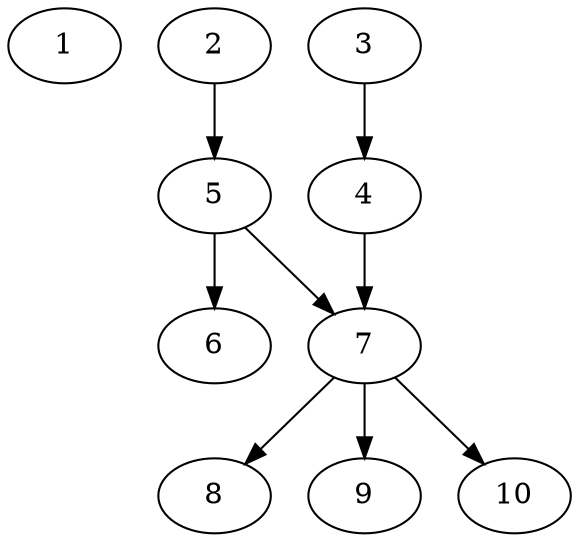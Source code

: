 // DAG automatically generated by daggen at Thu Oct  3 13:58:04 2019
// ./daggen --dot -n 10 --ccr 0.4 --fat 0.5 --regular 0.9 --density 0.6 --mindata 5242880 --maxdata 52428800 
digraph G {
  1 [size="103150080", alpha="0.16", expect_size="41260032"] 
  2 [size="29870080", alpha="0.08", expect_size="11948032"] 
  2 -> 5 [size ="11948032"]
  3 [size="25310720", alpha="0.11", expect_size="10124288"] 
  3 -> 4 [size ="10124288"]
  4 [size="90956800", alpha="0.05", expect_size="36382720"] 
  4 -> 7 [size ="36382720"]
  5 [size="113820160", alpha="0.06", expect_size="45528064"] 
  5 -> 6 [size ="45528064"]
  5 -> 7 [size ="45528064"]
  6 [size="38051840", alpha="0.19", expect_size="15220736"] 
  7 [size="15864320", alpha="0.11", expect_size="6345728"] 
  7 -> 8 [size ="6345728"]
  7 -> 9 [size ="6345728"]
  7 -> 10 [size ="6345728"]
  8 [size="22561280", alpha="0.16", expect_size="9024512"] 
  9 [size="63168000", alpha="0.09", expect_size="25267200"] 
  10 [size="53143040", alpha="0.13", expect_size="21257216"] 
}

